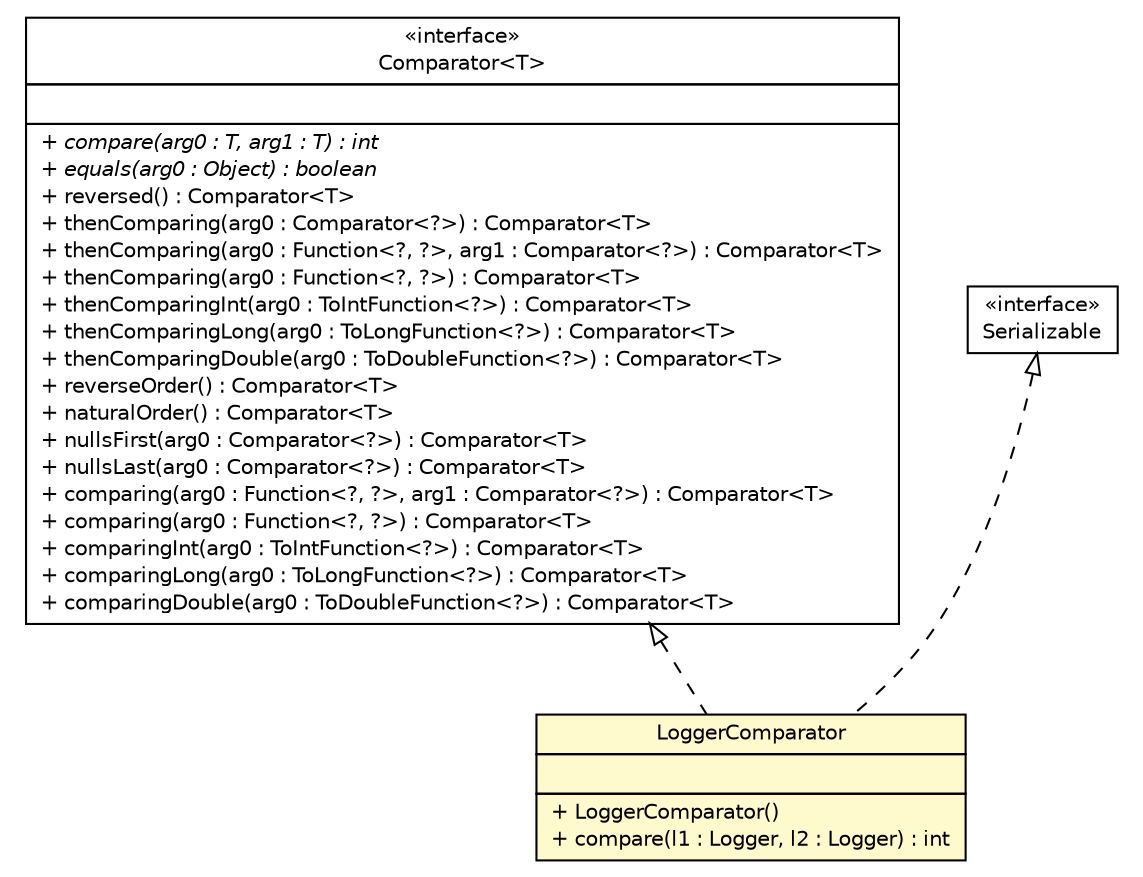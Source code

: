 #!/usr/local/bin/dot
#
# Class diagram 
# Generated by UMLGraph version R5_6-24-gf6e263 (http://www.umlgraph.org/)
#

digraph G {
	edge [fontname="Helvetica",fontsize=10,labelfontname="Helvetica",labelfontsize=10];
	node [fontname="Helvetica",fontsize=10,shape=plaintext];
	nodesep=0.25;
	ranksep=0.5;
	// cn.home1.oss.lib.log4j2.jmx.Log4j2Manager.LoggerComparator
	c25 [label=<<table title="cn.home1.oss.lib.log4j2.jmx.Log4j2Manager.LoggerComparator" border="0" cellborder="1" cellspacing="0" cellpadding="2" port="p" bgcolor="lemonChiffon" href="./Log4j2Manager.LoggerComparator.html">
		<tr><td><table border="0" cellspacing="0" cellpadding="1">
<tr><td align="center" balign="center"> LoggerComparator </td></tr>
		</table></td></tr>
		<tr><td><table border="0" cellspacing="0" cellpadding="1">
<tr><td align="left" balign="left">  </td></tr>
		</table></td></tr>
		<tr><td><table border="0" cellspacing="0" cellpadding="1">
<tr><td align="left" balign="left"> + LoggerComparator() </td></tr>
<tr><td align="left" balign="left"> + compare(l1 : Logger, l2 : Logger) : int </td></tr>
		</table></td></tr>
		</table>>, URL="./Log4j2Manager.LoggerComparator.html", fontname="Helvetica", fontcolor="black", fontsize=10.0];
	//cn.home1.oss.lib.log4j2.jmx.Log4j2Manager.LoggerComparator implements java.util.Comparator<T>
	c26:p -> c25:p [dir=back,arrowtail=empty,style=dashed];
	//cn.home1.oss.lib.log4j2.jmx.Log4j2Manager.LoggerComparator implements java.io.Serializable
	c27:p -> c25:p [dir=back,arrowtail=empty,style=dashed];
	// java.util.Comparator<T>
	c26 [label=<<table title="java.util.Comparator" border="0" cellborder="1" cellspacing="0" cellpadding="2" port="p" href="http://java.sun.com/j2se/1.4.2/docs/api/java/util/Comparator.html">
		<tr><td><table border="0" cellspacing="0" cellpadding="1">
<tr><td align="center" balign="center"> &#171;interface&#187; </td></tr>
<tr><td align="center" balign="center"> Comparator&lt;T&gt; </td></tr>
		</table></td></tr>
		<tr><td><table border="0" cellspacing="0" cellpadding="1">
<tr><td align="left" balign="left">  </td></tr>
		</table></td></tr>
		<tr><td><table border="0" cellspacing="0" cellpadding="1">
<tr><td align="left" balign="left"><font face="Helvetica-Oblique" point-size="10.0"> + compare(arg0 : T, arg1 : T) : int </font></td></tr>
<tr><td align="left" balign="left"><font face="Helvetica-Oblique" point-size="10.0"> + equals(arg0 : Object) : boolean </font></td></tr>
<tr><td align="left" balign="left"> + reversed() : Comparator&lt;T&gt; </td></tr>
<tr><td align="left" balign="left"> + thenComparing(arg0 : Comparator&lt;?&gt;) : Comparator&lt;T&gt; </td></tr>
<tr><td align="left" balign="left"> + thenComparing(arg0 : Function&lt;?, ?&gt;, arg1 : Comparator&lt;?&gt;) : Comparator&lt;T&gt; </td></tr>
<tr><td align="left" balign="left"> + thenComparing(arg0 : Function&lt;?, ?&gt;) : Comparator&lt;T&gt; </td></tr>
<tr><td align="left" balign="left"> + thenComparingInt(arg0 : ToIntFunction&lt;?&gt;) : Comparator&lt;T&gt; </td></tr>
<tr><td align="left" balign="left"> + thenComparingLong(arg0 : ToLongFunction&lt;?&gt;) : Comparator&lt;T&gt; </td></tr>
<tr><td align="left" balign="left"> + thenComparingDouble(arg0 : ToDoubleFunction&lt;?&gt;) : Comparator&lt;T&gt; </td></tr>
<tr><td align="left" balign="left"> + reverseOrder() : Comparator&lt;T&gt; </td></tr>
<tr><td align="left" balign="left"> + naturalOrder() : Comparator&lt;T&gt; </td></tr>
<tr><td align="left" balign="left"> + nullsFirst(arg0 : Comparator&lt;?&gt;) : Comparator&lt;T&gt; </td></tr>
<tr><td align="left" balign="left"> + nullsLast(arg0 : Comparator&lt;?&gt;) : Comparator&lt;T&gt; </td></tr>
<tr><td align="left" balign="left"> + comparing(arg0 : Function&lt;?, ?&gt;, arg1 : Comparator&lt;?&gt;) : Comparator&lt;T&gt; </td></tr>
<tr><td align="left" balign="left"> + comparing(arg0 : Function&lt;?, ?&gt;) : Comparator&lt;T&gt; </td></tr>
<tr><td align="left" balign="left"> + comparingInt(arg0 : ToIntFunction&lt;?&gt;) : Comparator&lt;T&gt; </td></tr>
<tr><td align="left" balign="left"> + comparingLong(arg0 : ToLongFunction&lt;?&gt;) : Comparator&lt;T&gt; </td></tr>
<tr><td align="left" balign="left"> + comparingDouble(arg0 : ToDoubleFunction&lt;?&gt;) : Comparator&lt;T&gt; </td></tr>
		</table></td></tr>
		</table>>, URL="http://java.sun.com/j2se/1.4.2/docs/api/java/util/Comparator.html", fontname="Helvetica", fontcolor="black", fontsize=10.0];
	// java.io.Serializable
	c27 [label=<<table title="java.io.Serializable" border="0" cellborder="1" cellspacing="0" cellpadding="2" port="p" href="http://java.sun.com/j2se/1.4.2/docs/api/java/io/Serializable.html">
		<tr><td><table border="0" cellspacing="0" cellpadding="1">
<tr><td align="center" balign="center"> &#171;interface&#187; </td></tr>
<tr><td align="center" balign="center"> Serializable </td></tr>
		</table></td></tr>
		</table>>, URL="http://java.sun.com/j2se/1.4.2/docs/api/java/io/Serializable.html", fontname="Helvetica", fontcolor="black", fontsize=10.0];
}

